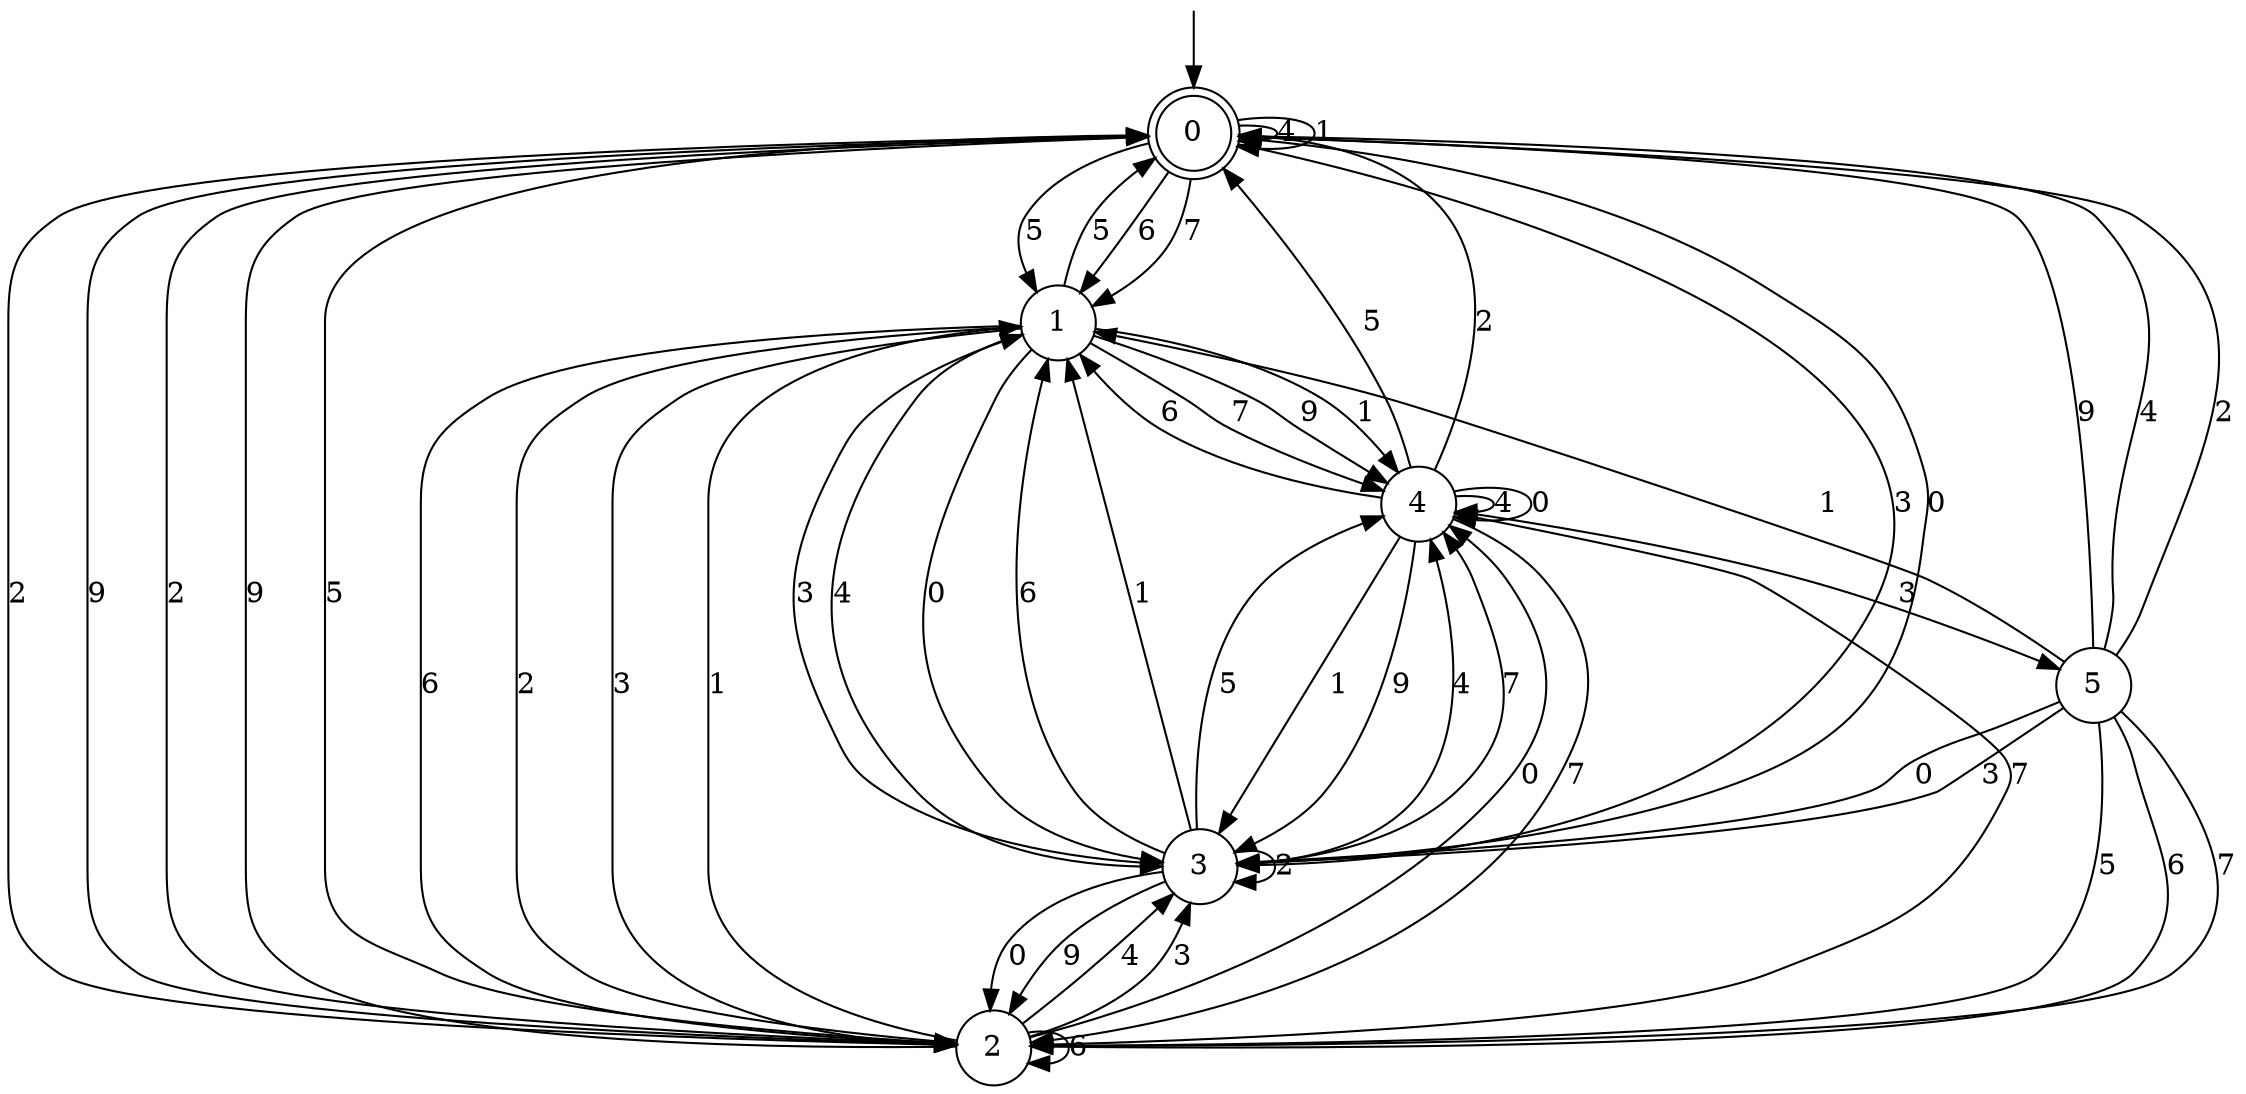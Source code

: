 digraph g {

	s0 [shape="doublecircle" label="0"];
	s1 [shape="circle" label="1"];
	s2 [shape="circle" label="2"];
	s3 [shape="circle" label="3"];
	s4 [shape="circle" label="4"];
	s5 [shape="circle" label="5"];
	s0 -> s1 [label="6"];
	s0 -> s0 [label="4"];
	s0 -> s1 [label="7"];
	s0 -> s2 [label="2"];
	s0 -> s2 [label="9"];
	s0 -> s0 [label="1"];
	s0 -> s1 [label="5"];
	s0 -> s3 [label="3"];
	s0 -> s3 [label="0"];
	s1 -> s2 [label="6"];
	s1 -> s3 [label="4"];
	s1 -> s4 [label="7"];
	s1 -> s2 [label="2"];
	s1 -> s4 [label="9"];
	s1 -> s4 [label="1"];
	s1 -> s0 [label="5"];
	s1 -> s2 [label="3"];
	s1 -> s3 [label="0"];
	s2 -> s2 [label="6"];
	s2 -> s3 [label="4"];
	s2 -> s4 [label="7"];
	s2 -> s0 [label="2"];
	s2 -> s0 [label="9"];
	s2 -> s1 [label="1"];
	s2 -> s0 [label="5"];
	s2 -> s3 [label="3"];
	s2 -> s4 [label="0"];
	s3 -> s1 [label="6"];
	s3 -> s4 [label="4"];
	s3 -> s4 [label="7"];
	s3 -> s3 [label="2"];
	s3 -> s2 [label="9"];
	s3 -> s1 [label="1"];
	s3 -> s4 [label="5"];
	s3 -> s1 [label="3"];
	s3 -> s2 [label="0"];
	s4 -> s1 [label="6"];
	s4 -> s4 [label="4"];
	s4 -> s2 [label="7"];
	s4 -> s0 [label="2"];
	s4 -> s3 [label="9"];
	s4 -> s3 [label="1"];
	s4 -> s0 [label="5"];
	s4 -> s5 [label="3"];
	s4 -> s4 [label="0"];
	s5 -> s2 [label="6"];
	s5 -> s0 [label="4"];
	s5 -> s2 [label="7"];
	s5 -> s0 [label="2"];
	s5 -> s0 [label="9"];
	s5 -> s1 [label="1"];
	s5 -> s2 [label="5"];
	s5 -> s3 [label="3"];
	s5 -> s3 [label="0"];

__start0 [label="" shape="none" width="0" height="0"];
__start0 -> s0;

}
